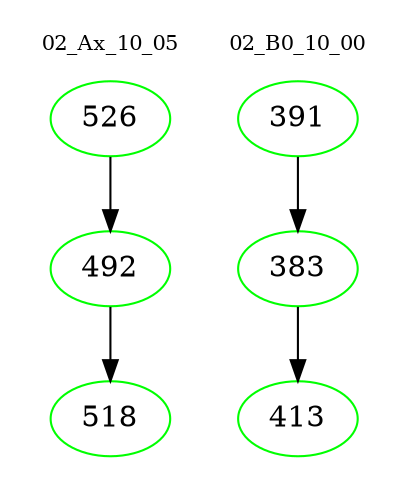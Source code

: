 digraph{
subgraph cluster_0 {
color = white
label = "02_Ax_10_05";
fontsize=10;
T0_526 [label="526", color="green"]
T0_526 -> T0_492 [color="black"]
T0_492 [label="492", color="green"]
T0_492 -> T0_518 [color="black"]
T0_518 [label="518", color="green"]
}
subgraph cluster_1 {
color = white
label = "02_B0_10_00";
fontsize=10;
T1_391 [label="391", color="green"]
T1_391 -> T1_383 [color="black"]
T1_383 [label="383", color="green"]
T1_383 -> T1_413 [color="black"]
T1_413 [label="413", color="green"]
}
}

